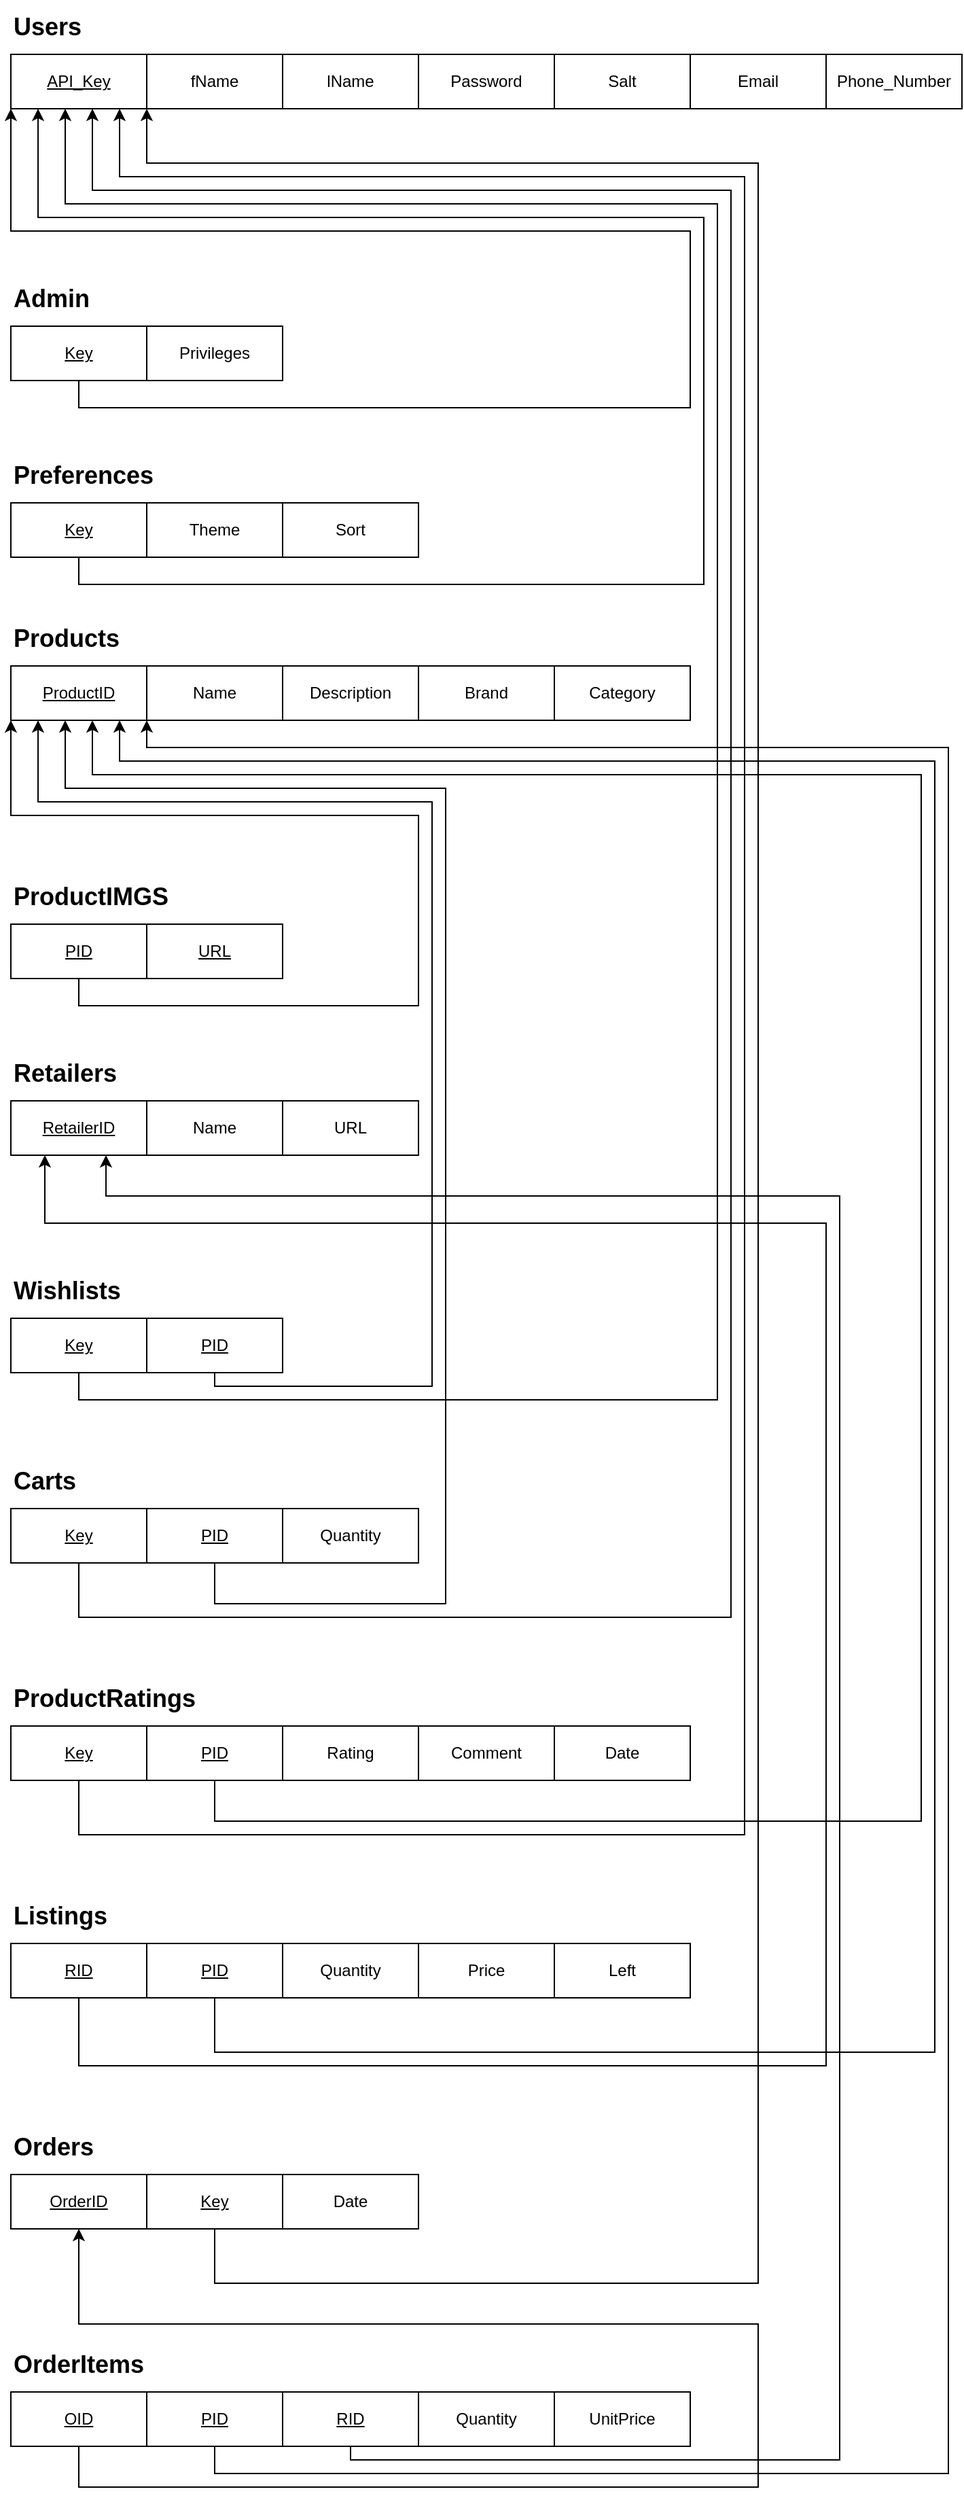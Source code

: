 <mxfile version="27.0.6">
  <diagram name="Page-1" id="7gjW1VLMk3NdF_tn8OFd">
    <mxGraphModel dx="1426" dy="766" grid="1" gridSize="10" guides="1" tooltips="1" connect="1" arrows="1" fold="1" page="1" pageScale="1" pageWidth="850" pageHeight="1100" math="0" shadow="0">
      <root>
        <mxCell id="0" />
        <mxCell id="1" parent="0" />
        <mxCell id="LZqOGTRee8LFNaiyRL-V-2" value="Users" style="text;html=1;align=left;verticalAlign=middle;whiteSpace=wrap;rounded=0;fontStyle=1;fontSize=18;" parent="1" vertex="1">
          <mxGeometry x="40" width="100" height="40" as="geometry" />
        </mxCell>
        <mxCell id="LZqOGTRee8LFNaiyRL-V-3" value="Salt" style="whiteSpace=wrap;html=1;align=center;" parent="1" vertex="1">
          <mxGeometry x="440" y="40" width="100" height="40" as="geometry" />
        </mxCell>
        <mxCell id="LZqOGTRee8LFNaiyRL-V-4" value="Password" style="whiteSpace=wrap;html=1;align=center;" parent="1" vertex="1">
          <mxGeometry x="340" y="40" width="100" height="40" as="geometry" />
        </mxCell>
        <mxCell id="LZqOGTRee8LFNaiyRL-V-5" value="API_Key" style="whiteSpace=wrap;html=1;align=center;fontStyle=4" parent="1" vertex="1">
          <mxGeometry x="40" y="40" width="100" height="40" as="geometry" />
        </mxCell>
        <mxCell id="LZqOGTRee8LFNaiyRL-V-6" value="fName" style="whiteSpace=wrap;html=1;align=center;" parent="1" vertex="1">
          <mxGeometry x="140" y="40" width="100" height="40" as="geometry" />
        </mxCell>
        <mxCell id="LZqOGTRee8LFNaiyRL-V-7" value="Products" style="text;html=1;align=left;verticalAlign=middle;whiteSpace=wrap;rounded=0;fontStyle=1;fontSize=18;" parent="1" vertex="1">
          <mxGeometry x="40" y="450" width="100" height="40" as="geometry" />
        </mxCell>
        <mxCell id="LZqOGTRee8LFNaiyRL-V-8" value="ProductID" style="whiteSpace=wrap;html=1;align=center;fontStyle=4" parent="1" vertex="1">
          <mxGeometry x="40" y="490" width="100" height="40" as="geometry" />
        </mxCell>
        <mxCell id="LZqOGTRee8LFNaiyRL-V-13" value="Category" style="whiteSpace=wrap;html=1;align=center;" parent="1" vertex="1">
          <mxGeometry x="440" y="490" width="100" height="40" as="geometry" />
        </mxCell>
        <mxCell id="LZqOGTRee8LFNaiyRL-V-14" value="Brand" style="whiteSpace=wrap;html=1;align=center;" parent="1" vertex="1">
          <mxGeometry x="340" y="490" width="100" height="40" as="geometry" />
        </mxCell>
        <mxCell id="LZqOGTRee8LFNaiyRL-V-15" value="Description" style="whiteSpace=wrap;html=1;align=center;" parent="1" vertex="1">
          <mxGeometry x="240" y="490" width="100" height="40" as="geometry" />
        </mxCell>
        <mxCell id="LZqOGTRee8LFNaiyRL-V-16" value="Name" style="whiteSpace=wrap;html=1;align=center;" parent="1" vertex="1">
          <mxGeometry x="140" y="490" width="100" height="40" as="geometry" />
        </mxCell>
        <mxCell id="LZqOGTRee8LFNaiyRL-V-17" value="Retailers" style="text;html=1;align=left;verticalAlign=middle;whiteSpace=wrap;rounded=0;fontStyle=1;fontSize=18;" parent="1" vertex="1">
          <mxGeometry x="40" y="770" width="100" height="40" as="geometry" />
        </mxCell>
        <mxCell id="LZqOGTRee8LFNaiyRL-V-18" value="RetailerID" style="whiteSpace=wrap;html=1;align=center;fontStyle=4" parent="1" vertex="1">
          <mxGeometry x="40" y="810" width="100" height="40" as="geometry" />
        </mxCell>
        <mxCell id="LZqOGTRee8LFNaiyRL-V-19" value="URL" style="whiteSpace=wrap;html=1;align=center;" parent="1" vertex="1">
          <mxGeometry x="240" y="810" width="100" height="40" as="geometry" />
        </mxCell>
        <mxCell id="LZqOGTRee8LFNaiyRL-V-20" value="Name" style="whiteSpace=wrap;html=1;align=center;" parent="1" vertex="1">
          <mxGeometry x="140" y="810" width="100" height="40" as="geometry" />
        </mxCell>
        <mxCell id="LZqOGTRee8LFNaiyRL-V-21" value="Preferences" style="text;html=1;align=left;verticalAlign=middle;whiteSpace=wrap;rounded=0;fontStyle=1;fontSize=18;" parent="1" vertex="1">
          <mxGeometry x="40" y="330" width="110" height="40" as="geometry" />
        </mxCell>
        <mxCell id="LZqOGTRee8LFNaiyRL-V-22" value="Theme" style="whiteSpace=wrap;html=1;align=center;" parent="1" vertex="1">
          <mxGeometry x="140" y="370" width="100" height="40" as="geometry" />
        </mxCell>
        <mxCell id="LZqOGTRee8LFNaiyRL-V-24" value="Sort" style="whiteSpace=wrap;html=1;align=center;" parent="1" vertex="1">
          <mxGeometry x="240" y="370" width="100" height="40" as="geometry" />
        </mxCell>
        <mxCell id="LZqOGTRee8LFNaiyRL-V-26" style="edgeStyle=orthogonalEdgeStyle;rounded=0;orthogonalLoop=1;jettySize=auto;html=1;exitX=0.5;exitY=0;exitDx=0;exitDy=0;" parent="1" source="LZqOGTRee8LFNaiyRL-V-25" target="LZqOGTRee8LFNaiyRL-V-5" edge="1">
          <mxGeometry relative="1" as="geometry">
            <mxPoint x="110" y="110" as="targetPoint" />
            <Array as="points">
              <mxPoint x="90" y="430" />
              <mxPoint x="550" y="430" />
              <mxPoint x="550" y="160" />
              <mxPoint x="60" y="160" />
            </Array>
          </mxGeometry>
        </mxCell>
        <mxCell id="LZqOGTRee8LFNaiyRL-V-25" value="Key" style="whiteSpace=wrap;html=1;align=center;fontStyle=4" parent="1" vertex="1">
          <mxGeometry x="40" y="370" width="100" height="40" as="geometry" />
        </mxCell>
        <mxCell id="LZqOGTRee8LFNaiyRL-V-27" value="Wishlists" style="text;html=1;align=left;verticalAlign=middle;whiteSpace=wrap;rounded=0;fontStyle=1;fontSize=18;" parent="1" vertex="1">
          <mxGeometry x="40" y="930" width="100" height="40" as="geometry" />
        </mxCell>
        <mxCell id="LZqOGTRee8LFNaiyRL-V-28" value="Carts" style="text;html=1;align=left;verticalAlign=middle;whiteSpace=wrap;rounded=0;fontStyle=1;fontSize=18;" parent="1" vertex="1">
          <mxGeometry x="40" y="1070" width="100" height="40" as="geometry" />
        </mxCell>
        <mxCell id="LZqOGTRee8LFNaiyRL-V-56" style="edgeStyle=orthogonalEdgeStyle;rounded=0;orthogonalLoop=1;jettySize=auto;html=1;exitX=0.5;exitY=1;exitDx=0;exitDy=0;" parent="1" source="LZqOGTRee8LFNaiyRL-V-30" target="LZqOGTRee8LFNaiyRL-V-5" edge="1">
          <mxGeometry relative="1" as="geometry">
            <mxPoint x="600" y="250" as="targetPoint" />
            <Array as="points">
              <mxPoint x="90" y="1030" />
              <mxPoint x="560" y="1030" />
              <mxPoint x="560" y="150" />
              <mxPoint x="80" y="150" />
            </Array>
          </mxGeometry>
        </mxCell>
        <mxCell id="LZqOGTRee8LFNaiyRL-V-30" value="Key" style="whiteSpace=wrap;html=1;align=center;fontStyle=4" parent="1" vertex="1">
          <mxGeometry x="40" y="970" width="100" height="40" as="geometry" />
        </mxCell>
        <mxCell id="LZqOGTRee8LFNaiyRL-V-58" style="edgeStyle=orthogonalEdgeStyle;rounded=0;orthogonalLoop=1;jettySize=auto;html=1;exitX=0.5;exitY=1;exitDx=0;exitDy=0;" parent="1" source="LZqOGTRee8LFNaiyRL-V-31" target="LZqOGTRee8LFNaiyRL-V-5" edge="1">
          <mxGeometry relative="1" as="geometry">
            <mxPoint x="250" y="480" as="targetPoint" />
            <Array as="points">
              <mxPoint x="90" y="1190" />
              <mxPoint x="570" y="1190" />
              <mxPoint x="570" y="140" />
              <mxPoint x="100" y="140" />
            </Array>
          </mxGeometry>
        </mxCell>
        <mxCell id="LZqOGTRee8LFNaiyRL-V-31" value="Key" style="whiteSpace=wrap;html=1;align=center;fontStyle=4" parent="1" vertex="1">
          <mxGeometry x="40" y="1110" width="100" height="40" as="geometry" />
        </mxCell>
        <mxCell id="LZqOGTRee8LFNaiyRL-V-59" style="edgeStyle=orthogonalEdgeStyle;rounded=0;orthogonalLoop=1;jettySize=auto;html=1;exitX=0.5;exitY=1;exitDx=0;exitDy=0;" parent="1" source="LZqOGTRee8LFNaiyRL-V-32" target="LZqOGTRee8LFNaiyRL-V-8" edge="1">
          <mxGeometry relative="1" as="geometry">
            <mxPoint x="240" y="550" as="targetPoint" />
            <Array as="points">
              <mxPoint x="190" y="1180" />
              <mxPoint x="360" y="1180" />
              <mxPoint x="360" y="580" />
              <mxPoint x="80" y="580" />
            </Array>
          </mxGeometry>
        </mxCell>
        <mxCell id="LZqOGTRee8LFNaiyRL-V-32" value="PID" style="whiteSpace=wrap;html=1;align=center;fontStyle=4" parent="1" vertex="1">
          <mxGeometry x="140" y="1110" width="100" height="40" as="geometry" />
        </mxCell>
        <mxCell id="LZqOGTRee8LFNaiyRL-V-57" style="edgeStyle=orthogonalEdgeStyle;rounded=0;orthogonalLoop=1;jettySize=auto;html=1;exitX=0.5;exitY=1;exitDx=0;exitDy=0;" parent="1" source="LZqOGTRee8LFNaiyRL-V-33" target="LZqOGTRee8LFNaiyRL-V-8" edge="1">
          <mxGeometry relative="1" as="geometry">
            <mxPoint x="50" y="540" as="targetPoint" />
            <Array as="points">
              <mxPoint x="190" y="1020" />
              <mxPoint x="350" y="1020" />
              <mxPoint x="350" y="590" />
              <mxPoint x="60" y="590" />
            </Array>
          </mxGeometry>
        </mxCell>
        <mxCell id="LZqOGTRee8LFNaiyRL-V-33" value="PID" style="whiteSpace=wrap;html=1;align=center;fontStyle=4" parent="1" vertex="1">
          <mxGeometry x="140" y="970" width="100" height="40" as="geometry" />
        </mxCell>
        <mxCell id="LZqOGTRee8LFNaiyRL-V-34" value="Quantity" style="whiteSpace=wrap;html=1;align=center;" parent="1" vertex="1">
          <mxGeometry x="240" y="1110" width="100" height="40" as="geometry" />
        </mxCell>
        <mxCell id="LZqOGTRee8LFNaiyRL-V-35" value="ProductRatings" style="text;html=1;align=left;verticalAlign=middle;whiteSpace=wrap;rounded=0;fontStyle=1;fontSize=18;" parent="1" vertex="1">
          <mxGeometry x="40" y="1230" width="100" height="40" as="geometry" />
        </mxCell>
        <mxCell id="LZqOGTRee8LFNaiyRL-V-60" style="edgeStyle=orthogonalEdgeStyle;rounded=0;orthogonalLoop=1;jettySize=auto;html=1;exitX=0.5;exitY=1;exitDx=0;exitDy=0;" parent="1" source="LZqOGTRee8LFNaiyRL-V-36" target="LZqOGTRee8LFNaiyRL-V-5" edge="1">
          <mxGeometry relative="1" as="geometry">
            <mxPoint x="490" y="720" as="targetPoint" />
            <Array as="points">
              <mxPoint x="90" y="1350" />
              <mxPoint x="580" y="1350" />
              <mxPoint x="580" y="130" />
              <mxPoint x="120" y="130" />
            </Array>
          </mxGeometry>
        </mxCell>
        <mxCell id="LZqOGTRee8LFNaiyRL-V-36" value="Key" style="whiteSpace=wrap;html=1;align=center;fontStyle=4" parent="1" vertex="1">
          <mxGeometry x="40" y="1270" width="100" height="40" as="geometry" />
        </mxCell>
        <mxCell id="LZqOGTRee8LFNaiyRL-V-61" style="edgeStyle=orthogonalEdgeStyle;rounded=0;orthogonalLoop=1;jettySize=auto;html=1;exitX=0.5;exitY=1;exitDx=0;exitDy=0;" parent="1" source="LZqOGTRee8LFNaiyRL-V-37" target="LZqOGTRee8LFNaiyRL-V-8" edge="1">
          <mxGeometry relative="1" as="geometry">
            <mxPoint x="110" y="520" as="targetPoint" />
            <Array as="points">
              <mxPoint x="190" y="1340" />
              <mxPoint x="710" y="1340" />
              <mxPoint x="710" y="570" />
              <mxPoint x="100" y="570" />
            </Array>
          </mxGeometry>
        </mxCell>
        <mxCell id="LZqOGTRee8LFNaiyRL-V-37" value="PID" style="whiteSpace=wrap;html=1;align=center;fontStyle=4" parent="1" vertex="1">
          <mxGeometry x="140" y="1270" width="100" height="40" as="geometry" />
        </mxCell>
        <mxCell id="LZqOGTRee8LFNaiyRL-V-38" value="Date" style="whiteSpace=wrap;html=1;align=center;" parent="1" vertex="1">
          <mxGeometry x="440" y="1270" width="100" height="40" as="geometry" />
        </mxCell>
        <mxCell id="LZqOGTRee8LFNaiyRL-V-39" value="Comment" style="whiteSpace=wrap;html=1;align=center;" parent="1" vertex="1">
          <mxGeometry x="340" y="1270" width="100" height="40" as="geometry" />
        </mxCell>
        <mxCell id="LZqOGTRee8LFNaiyRL-V-40" value="Rating" style="whiteSpace=wrap;html=1;align=center;" parent="1" vertex="1">
          <mxGeometry x="240" y="1270" width="100" height="40" as="geometry" />
        </mxCell>
        <mxCell id="LZqOGTRee8LFNaiyRL-V-41" value="Listings" style="text;html=1;align=left;verticalAlign=middle;whiteSpace=wrap;rounded=0;fontStyle=1;fontSize=18;" parent="1" vertex="1">
          <mxGeometry x="40" y="1390" width="100" height="40" as="geometry" />
        </mxCell>
        <mxCell id="LZqOGTRee8LFNaiyRL-V-65" style="edgeStyle=orthogonalEdgeStyle;rounded=0;orthogonalLoop=1;jettySize=auto;html=1;exitX=0.5;exitY=1;exitDx=0;exitDy=0;" parent="1" source="LZqOGTRee8LFNaiyRL-V-42" target="LZqOGTRee8LFNaiyRL-V-8" edge="1">
          <mxGeometry relative="1" as="geometry">
            <mxPoint x="290" y="900" as="targetPoint" />
            <Array as="points">
              <mxPoint x="190" y="1510" />
              <mxPoint x="720" y="1510" />
              <mxPoint x="720" y="560" />
              <mxPoint x="120" y="560" />
            </Array>
          </mxGeometry>
        </mxCell>
        <mxCell id="LZqOGTRee8LFNaiyRL-V-42" value="PID" style="whiteSpace=wrap;html=1;align=center;fontStyle=4" parent="1" vertex="1">
          <mxGeometry x="140" y="1430" width="100" height="40" as="geometry" />
        </mxCell>
        <mxCell id="LZqOGTRee8LFNaiyRL-V-66" style="edgeStyle=orthogonalEdgeStyle;rounded=0;orthogonalLoop=1;jettySize=auto;html=1;exitX=0.5;exitY=1;exitDx=0;exitDy=0;entryX=0.25;entryY=1;entryDx=0;entryDy=0;" parent="1" source="LZqOGTRee8LFNaiyRL-V-43" target="LZqOGTRee8LFNaiyRL-V-18" edge="1">
          <mxGeometry relative="1" as="geometry">
            <mxPoint x="140" y="910" as="targetPoint" />
            <Array as="points">
              <mxPoint x="90" y="1520" />
              <mxPoint x="640" y="1520" />
              <mxPoint x="640" y="900" />
              <mxPoint x="65" y="900" />
            </Array>
          </mxGeometry>
        </mxCell>
        <mxCell id="LZqOGTRee8LFNaiyRL-V-43" value="RID" style="whiteSpace=wrap;html=1;align=center;fontStyle=4" parent="1" vertex="1">
          <mxGeometry x="40" y="1430" width="100" height="40" as="geometry" />
        </mxCell>
        <mxCell id="LZqOGTRee8LFNaiyRL-V-44" value="Quantity" style="whiteSpace=wrap;html=1;align=center;" parent="1" vertex="1">
          <mxGeometry x="240" y="1430" width="100" height="40" as="geometry" />
        </mxCell>
        <mxCell id="LZqOGTRee8LFNaiyRL-V-45" value="Left" style="whiteSpace=wrap;html=1;align=center;" parent="1" vertex="1">
          <mxGeometry x="440" y="1430" width="100" height="40" as="geometry" />
        </mxCell>
        <mxCell id="LZqOGTRee8LFNaiyRL-V-46" value="Price" style="whiteSpace=wrap;html=1;align=center;" parent="1" vertex="1">
          <mxGeometry x="340" y="1430" width="100" height="40" as="geometry" />
        </mxCell>
        <mxCell id="LZqOGTRee8LFNaiyRL-V-47" value="ProductIMGS" style="text;html=1;align=left;verticalAlign=middle;whiteSpace=wrap;rounded=0;fontStyle=1;fontSize=18;" parent="1" vertex="1">
          <mxGeometry x="40" y="640" width="100" height="40" as="geometry" />
        </mxCell>
        <mxCell id="LZqOGTRee8LFNaiyRL-V-50" style="edgeStyle=orthogonalEdgeStyle;rounded=0;orthogonalLoop=1;jettySize=auto;html=1;entryX=0;entryY=1;entryDx=0;entryDy=0;" parent="1" source="LZqOGTRee8LFNaiyRL-V-48" target="LZqOGTRee8LFNaiyRL-V-8" edge="1">
          <mxGeometry relative="1" as="geometry">
            <Array as="points">
              <mxPoint x="90" y="740" />
              <mxPoint x="340" y="740" />
              <mxPoint x="340" y="600" />
              <mxPoint x="40" y="600" />
            </Array>
          </mxGeometry>
        </mxCell>
        <mxCell id="LZqOGTRee8LFNaiyRL-V-48" value="PID" style="whiteSpace=wrap;html=1;align=center;fontStyle=4" parent="1" vertex="1">
          <mxGeometry x="40" y="680" width="100" height="40" as="geometry" />
        </mxCell>
        <mxCell id="LZqOGTRee8LFNaiyRL-V-49" value="URL" style="whiteSpace=wrap;html=1;align=center;fontStyle=4" parent="1" vertex="1">
          <mxGeometry x="140" y="680" width="100" height="40" as="geometry" />
        </mxCell>
        <mxCell id="LZqOGTRee8LFNaiyRL-V-51" value="Orders" style="text;html=1;align=left;verticalAlign=middle;whiteSpace=wrap;rounded=0;fontStyle=1;fontSize=18;" parent="1" vertex="1">
          <mxGeometry x="40" y="1560" width="100" height="40" as="geometry" />
        </mxCell>
        <mxCell id="LZqOGTRee8LFNaiyRL-V-52" value="OrderID" style="whiteSpace=wrap;html=1;align=center;fontStyle=4" parent="1" vertex="1">
          <mxGeometry x="40" y="1600" width="100" height="40" as="geometry" />
        </mxCell>
        <mxCell id="LZqOGTRee8LFNaiyRL-V-68" style="edgeStyle=orthogonalEdgeStyle;rounded=0;orthogonalLoop=1;jettySize=auto;html=1;" parent="1" source="LZqOGTRee8LFNaiyRL-V-54" edge="1" target="LZqOGTRee8LFNaiyRL-V-5">
          <mxGeometry relative="1" as="geometry">
            <mxPoint x="160" y="100" as="targetPoint" />
            <mxPoint x="240" y="1650" as="sourcePoint" />
            <Array as="points">
              <mxPoint x="190" y="1680" />
              <mxPoint x="590" y="1680" />
              <mxPoint x="590" y="120" />
              <mxPoint x="140" y="120" />
            </Array>
          </mxGeometry>
        </mxCell>
        <mxCell id="LZqOGTRee8LFNaiyRL-V-54" value="Key" style="whiteSpace=wrap;html=1;align=center;fontStyle=4" parent="1" vertex="1">
          <mxGeometry x="140" y="1600" width="100" height="40" as="geometry" />
        </mxCell>
        <mxCell id="LZqOGTRee8LFNaiyRL-V-55" value="Date" style="whiteSpace=wrap;html=1;align=center;fontStyle=0" parent="1" vertex="1">
          <mxGeometry x="240" y="1600" width="100" height="40" as="geometry" />
        </mxCell>
        <mxCell id="LZqOGTRee8LFNaiyRL-V-72" value="Admin" style="text;html=1;align=left;verticalAlign=middle;whiteSpace=wrap;rounded=0;fontStyle=1;fontSize=18;" parent="1" vertex="1">
          <mxGeometry x="40" y="200" width="110" height="40" as="geometry" />
        </mxCell>
        <mxCell id="LZqOGTRee8LFNaiyRL-V-75" style="edgeStyle=orthogonalEdgeStyle;rounded=0;orthogonalLoop=1;jettySize=auto;html=1;" parent="1" source="LZqOGTRee8LFNaiyRL-V-73" target="LZqOGTRee8LFNaiyRL-V-5" edge="1">
          <mxGeometry relative="1" as="geometry">
            <Array as="points">
              <mxPoint x="90" y="300" />
              <mxPoint x="540" y="300" />
              <mxPoint x="540" y="170" />
              <mxPoint x="40" y="170" />
            </Array>
          </mxGeometry>
        </mxCell>
        <mxCell id="LZqOGTRee8LFNaiyRL-V-73" value="Key" style="whiteSpace=wrap;html=1;align=center;fontStyle=4" parent="1" vertex="1">
          <mxGeometry x="40" y="240" width="100" height="40" as="geometry" />
        </mxCell>
        <mxCell id="LZqOGTRee8LFNaiyRL-V-74" value="Privileges" style="whiteSpace=wrap;html=1;align=center;" parent="1" vertex="1">
          <mxGeometry x="140" y="240" width="100" height="40" as="geometry" />
        </mxCell>
        <mxCell id="LZqOGTRee8LFNaiyRL-V-76" value="Email" style="whiteSpace=wrap;html=1;align=center;" parent="1" vertex="1">
          <mxGeometry x="540" y="40" width="100" height="40" as="geometry" />
        </mxCell>
        <mxCell id="LZqOGTRee8LFNaiyRL-V-77" value="Phone_Number" style="whiteSpace=wrap;html=1;align=center;" parent="1" vertex="1">
          <mxGeometry x="640" y="40" width="100" height="40" as="geometry" />
        </mxCell>
        <mxCell id="fWRmZdhHlBsLbpRWqn5T-1" value="lName" style="whiteSpace=wrap;html=1;align=center;" parent="1" vertex="1">
          <mxGeometry x="240" y="40" width="100" height="40" as="geometry" />
        </mxCell>
        <mxCell id="fBDav_YVkI-DnIH-kLrZ-3" value="OrderItems" style="text;html=1;align=left;verticalAlign=middle;whiteSpace=wrap;rounded=0;fontStyle=1;fontSize=18;" vertex="1" parent="1">
          <mxGeometry x="40" y="1720" width="100" height="40" as="geometry" />
        </mxCell>
        <mxCell id="fBDav_YVkI-DnIH-kLrZ-6" style="edgeStyle=orthogonalEdgeStyle;rounded=0;orthogonalLoop=1;jettySize=auto;html=1;exitX=0.5;exitY=1;exitDx=0;exitDy=0;" edge="1" parent="1" source="fBDav_YVkI-DnIH-kLrZ-4" target="LZqOGTRee8LFNaiyRL-V-52">
          <mxGeometry relative="1" as="geometry">
            <Array as="points">
              <mxPoint x="90" y="1830" />
              <mxPoint x="590" y="1830" />
              <mxPoint x="590" y="1710" />
              <mxPoint x="90" y="1710" />
            </Array>
          </mxGeometry>
        </mxCell>
        <mxCell id="fBDav_YVkI-DnIH-kLrZ-4" value="OID" style="whiteSpace=wrap;html=1;align=center;fontStyle=4" vertex="1" parent="1">
          <mxGeometry x="40" y="1760" width="100" height="40" as="geometry" />
        </mxCell>
        <mxCell id="fBDav_YVkI-DnIH-kLrZ-7" value="UnitPrice" style="whiteSpace=wrap;html=1;align=center;fontStyle=0" vertex="1" parent="1">
          <mxGeometry x="440" y="1760" width="100" height="40" as="geometry" />
        </mxCell>
        <mxCell id="fBDav_YVkI-DnIH-kLrZ-8" value="Quantity" style="whiteSpace=wrap;html=1;align=center;fontStyle=0" vertex="1" parent="1">
          <mxGeometry x="340" y="1760" width="100" height="40" as="geometry" />
        </mxCell>
        <mxCell id="fBDav_YVkI-DnIH-kLrZ-11" style="edgeStyle=orthogonalEdgeStyle;rounded=0;orthogonalLoop=1;jettySize=auto;html=1;exitX=0.5;exitY=1;exitDx=0;exitDy=0;entryX=1;entryY=1;entryDx=0;entryDy=0;" edge="1" parent="1" source="fBDav_YVkI-DnIH-kLrZ-9" target="LZqOGTRee8LFNaiyRL-V-8">
          <mxGeometry relative="1" as="geometry">
            <mxPoint x="140" y="1170" as="targetPoint" />
            <Array as="points">
              <mxPoint x="190" y="1820" />
              <mxPoint x="730" y="1820" />
              <mxPoint x="730" y="550" />
              <mxPoint x="140" y="550" />
            </Array>
          </mxGeometry>
        </mxCell>
        <mxCell id="fBDav_YVkI-DnIH-kLrZ-9" value="PID" style="whiteSpace=wrap;html=1;align=center;fontStyle=4" vertex="1" parent="1">
          <mxGeometry x="140" y="1760" width="100" height="40" as="geometry" />
        </mxCell>
        <mxCell id="fBDav_YVkI-DnIH-kLrZ-12" style="edgeStyle=orthogonalEdgeStyle;rounded=0;orthogonalLoop=1;jettySize=auto;html=1;exitX=0.5;exitY=1;exitDx=0;exitDy=0;" edge="1" parent="1" source="fBDav_YVkI-DnIH-kLrZ-10" target="LZqOGTRee8LFNaiyRL-V-18">
          <mxGeometry relative="1" as="geometry">
            <mxPoint x="300" y="1400" as="targetPoint" />
            <Array as="points">
              <mxPoint x="290" y="1810" />
              <mxPoint x="650" y="1810" />
              <mxPoint x="650" y="880" />
              <mxPoint x="110" y="880" />
            </Array>
          </mxGeometry>
        </mxCell>
        <mxCell id="fBDav_YVkI-DnIH-kLrZ-10" value="RID" style="whiteSpace=wrap;html=1;align=center;fontStyle=4" vertex="1" parent="1">
          <mxGeometry x="240" y="1760" width="100" height="40" as="geometry" />
        </mxCell>
      </root>
    </mxGraphModel>
  </diagram>
</mxfile>
